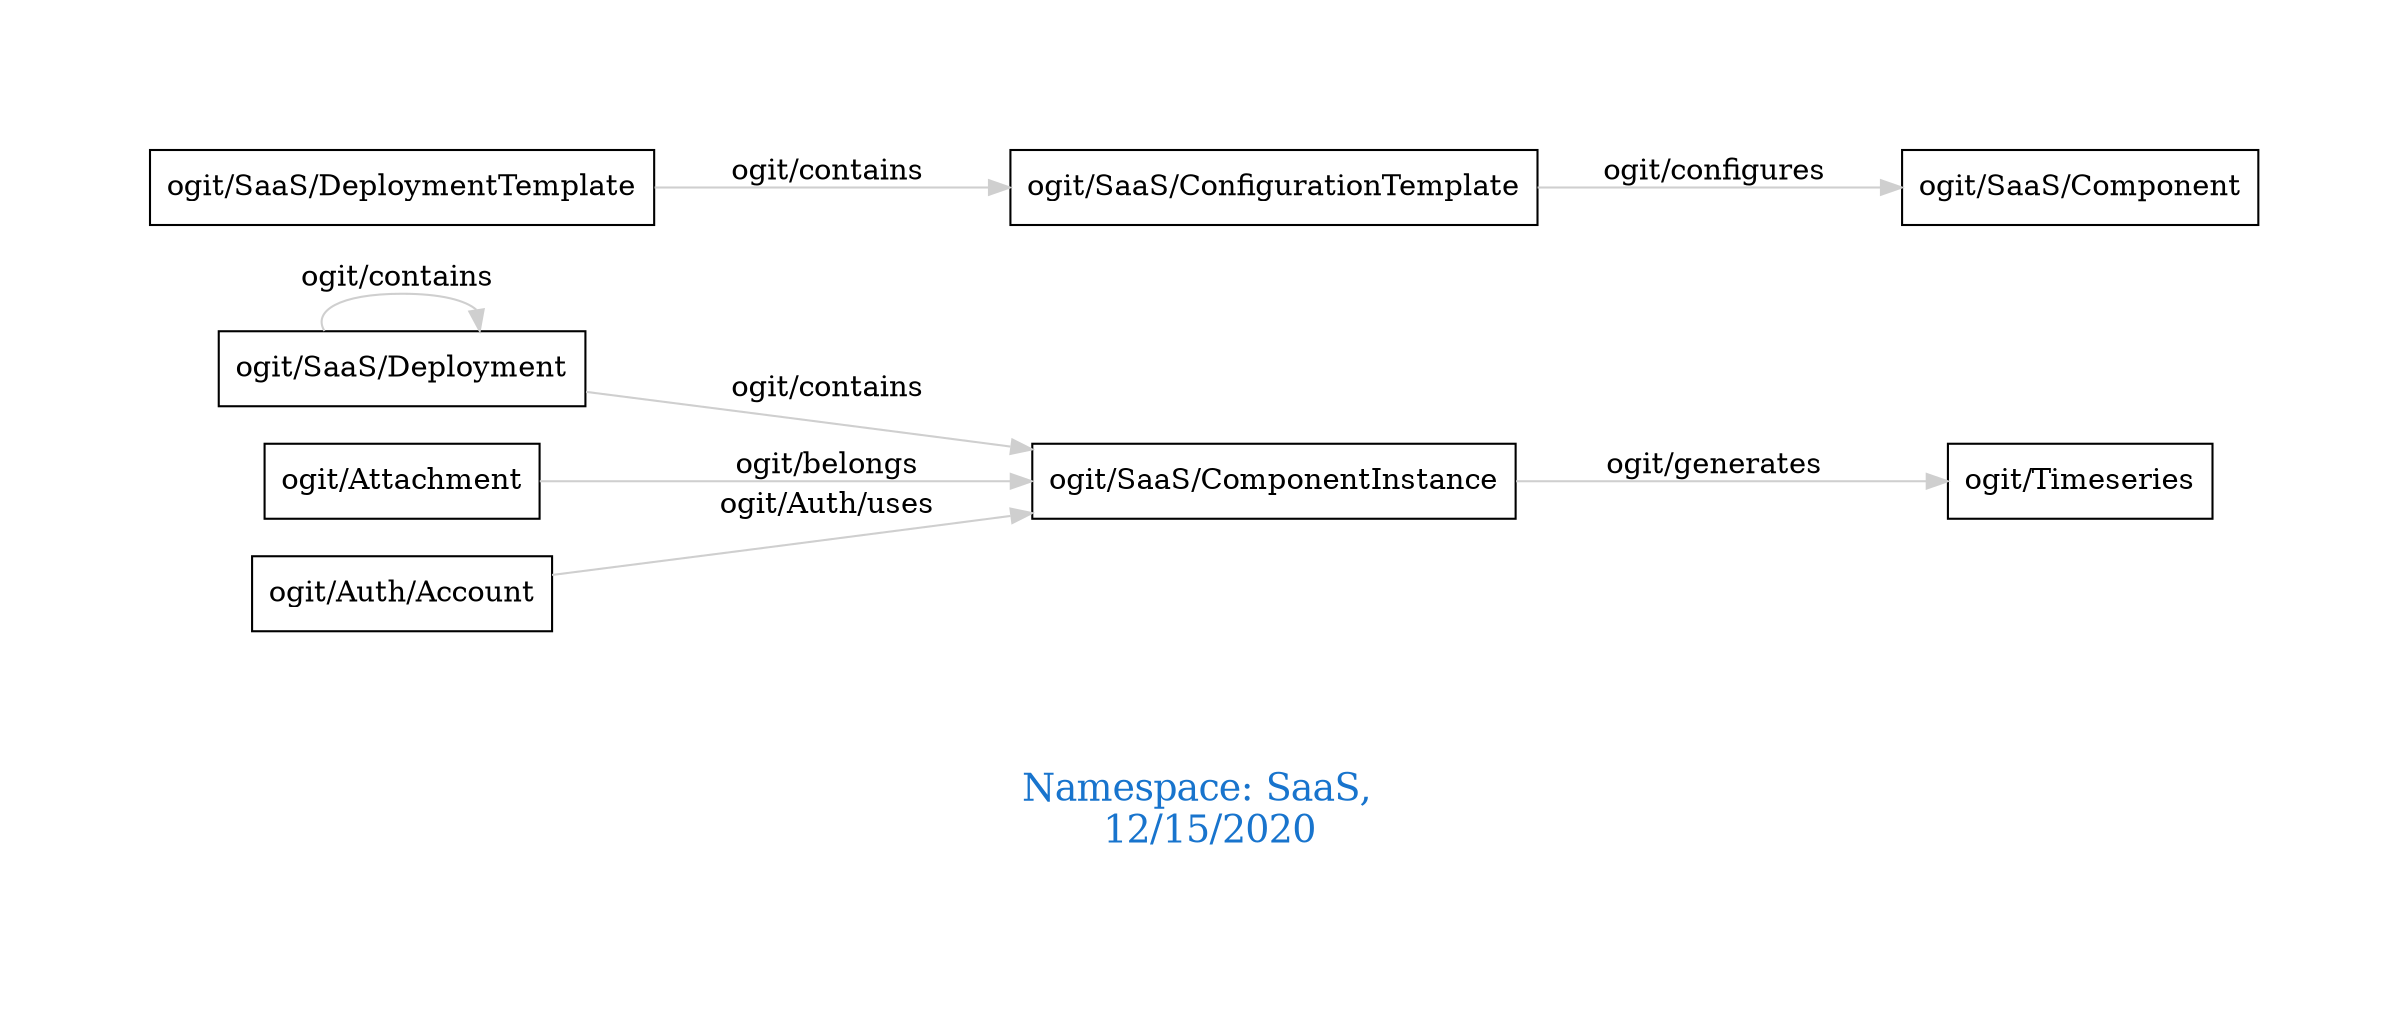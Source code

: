 digraph OGIT_ontology {
 graph [ rankdir= LR,pad=1 
fontsize = 18,
fontcolor= dodgerblue3,label = "\n\n\nNamespace: SaaS, \n 12/15/2020"];
node[shape=polygon];
edge [  color="gray81"];

   "ogit/SaaS/Deployment" -> "ogit/SaaS/ComponentInstance" [label="   ogit/contains    "];
   "ogit/SaaS/DeploymentTemplate" -> "ogit/SaaS/ConfigurationTemplate" [label="   ogit/contains    "];
   "ogit/SaaS/ComponentInstance" -> "ogit/Timeseries" [label="   ogit/generates    "];
   "ogit/SaaS/ConfigurationTemplate" -> "ogit/SaaS/Component" [label="   ogit/configures    "];
   "ogit/Attachment" -> "ogit/SaaS/ComponentInstance" [label="   ogit/belongs    "];
   "ogit/Auth/Account" -> "ogit/SaaS/ComponentInstance" [label="   ogit/Auth/uses    "];
   "ogit/SaaS/Deployment" -> "ogit/SaaS/Deployment" [label="   ogit/contains    "];
}
